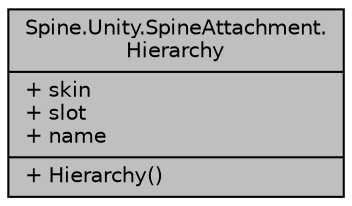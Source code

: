 digraph "Spine.Unity.SpineAttachment.Hierarchy"
{
 // LATEX_PDF_SIZE
  edge [fontname="Helvetica",fontsize="10",labelfontname="Helvetica",labelfontsize="10"];
  node [fontname="Helvetica",fontsize="10",shape=record];
  Node1 [label="{Spine.Unity.SpineAttachment.\lHierarchy\n|+ skin\l+ slot\l+ name\l|+ Hierarchy()\l}",height=0.2,width=0.4,color="black", fillcolor="grey75", style="filled", fontcolor="black",tooltip="A struct that represents 3 strings that help identify and locate an attachment in a skeleton."];
}

